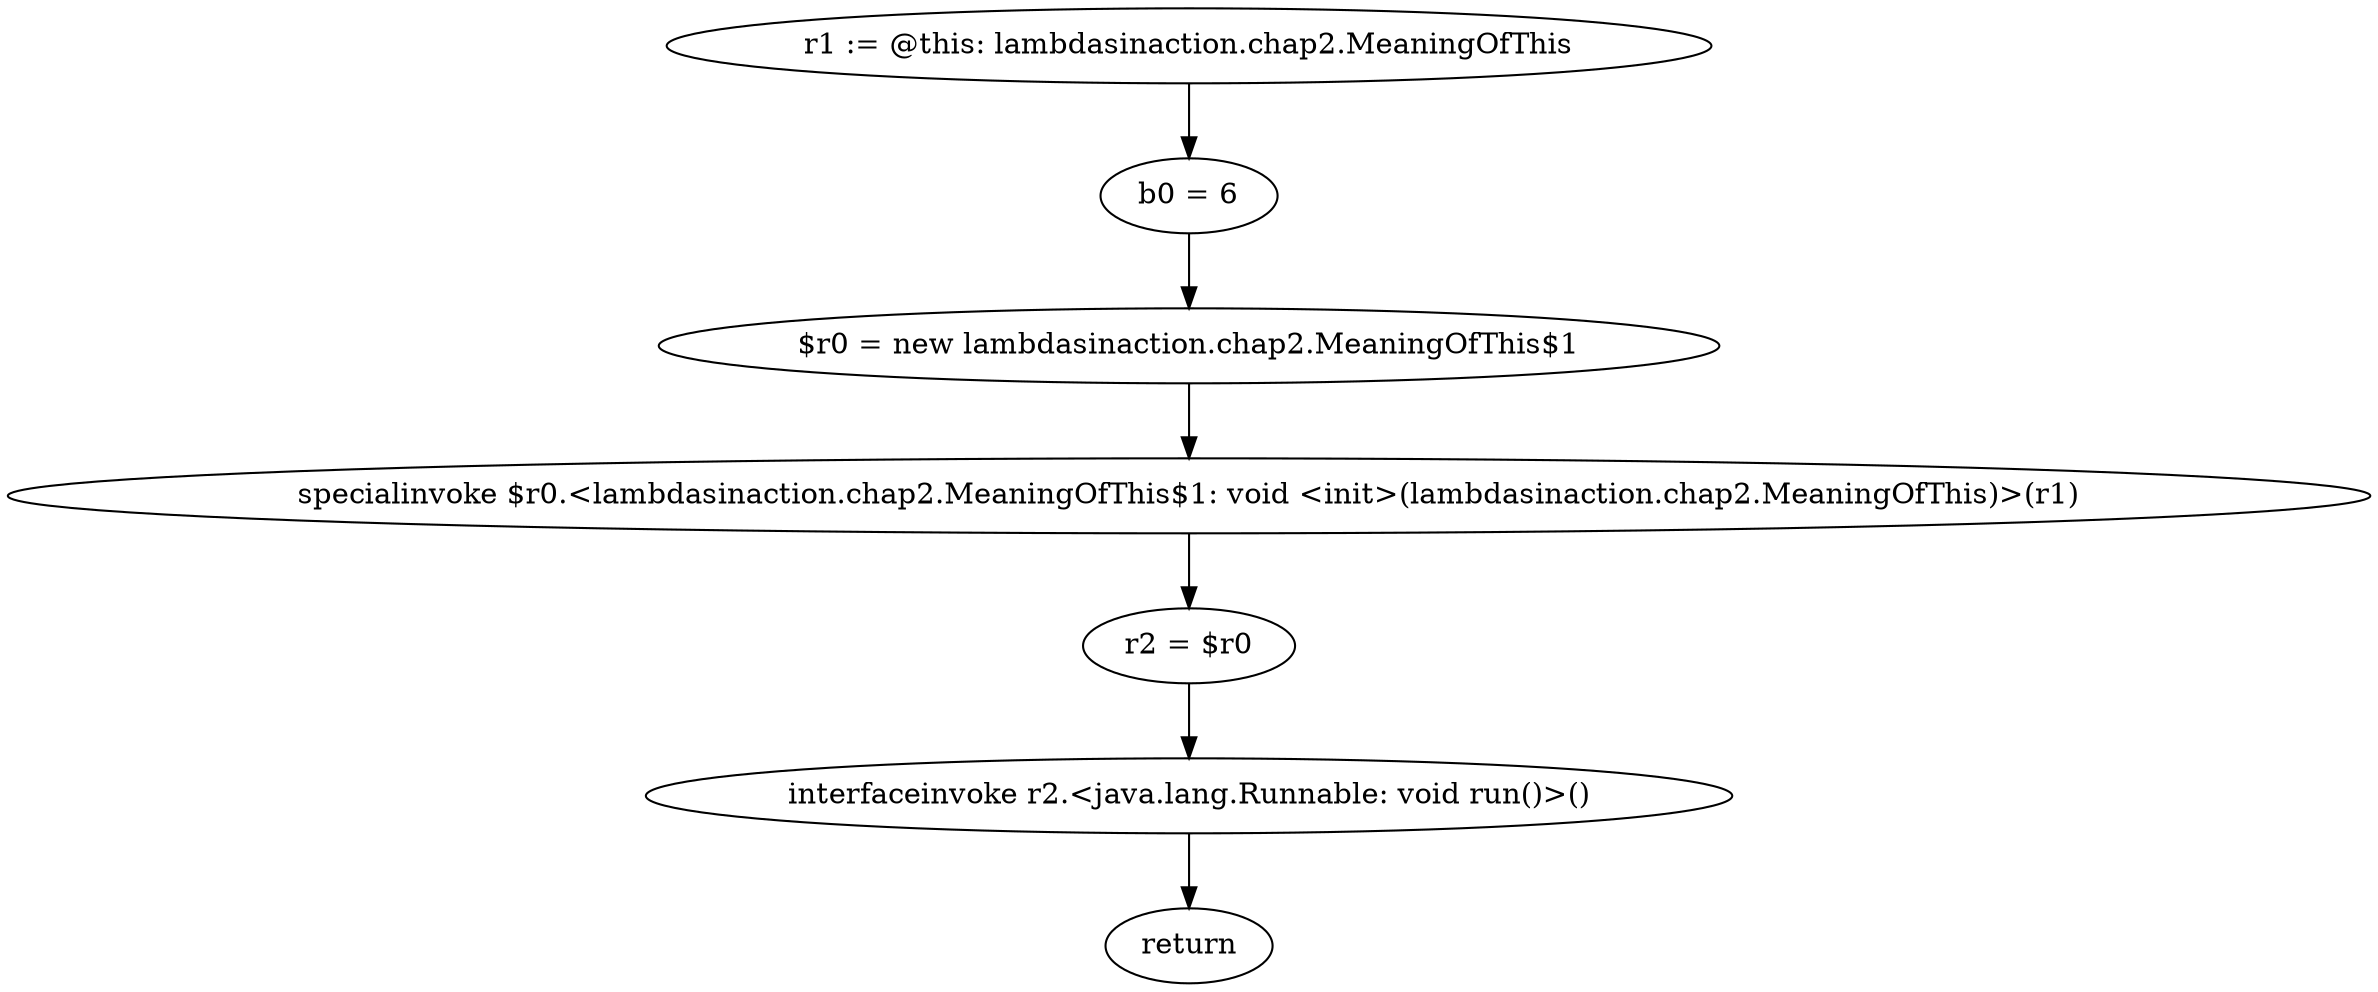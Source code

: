 digraph "unitGraph" {
    "r1 := @this: lambdasinaction.chap2.MeaningOfThis"
    "b0 = 6"
    "$r0 = new lambdasinaction.chap2.MeaningOfThis$1"
    "specialinvoke $r0.<lambdasinaction.chap2.MeaningOfThis$1: void <init>(lambdasinaction.chap2.MeaningOfThis)>(r1)"
    "r2 = $r0"
    "interfaceinvoke r2.<java.lang.Runnable: void run()>()"
    "return"
    "r1 := @this: lambdasinaction.chap2.MeaningOfThis"->"b0 = 6";
    "b0 = 6"->"$r0 = new lambdasinaction.chap2.MeaningOfThis$1";
    "$r0 = new lambdasinaction.chap2.MeaningOfThis$1"->"specialinvoke $r0.<lambdasinaction.chap2.MeaningOfThis$1: void <init>(lambdasinaction.chap2.MeaningOfThis)>(r1)";
    "specialinvoke $r0.<lambdasinaction.chap2.MeaningOfThis$1: void <init>(lambdasinaction.chap2.MeaningOfThis)>(r1)"->"r2 = $r0";
    "r2 = $r0"->"interfaceinvoke r2.<java.lang.Runnable: void run()>()";
    "interfaceinvoke r2.<java.lang.Runnable: void run()>()"->"return";
}
